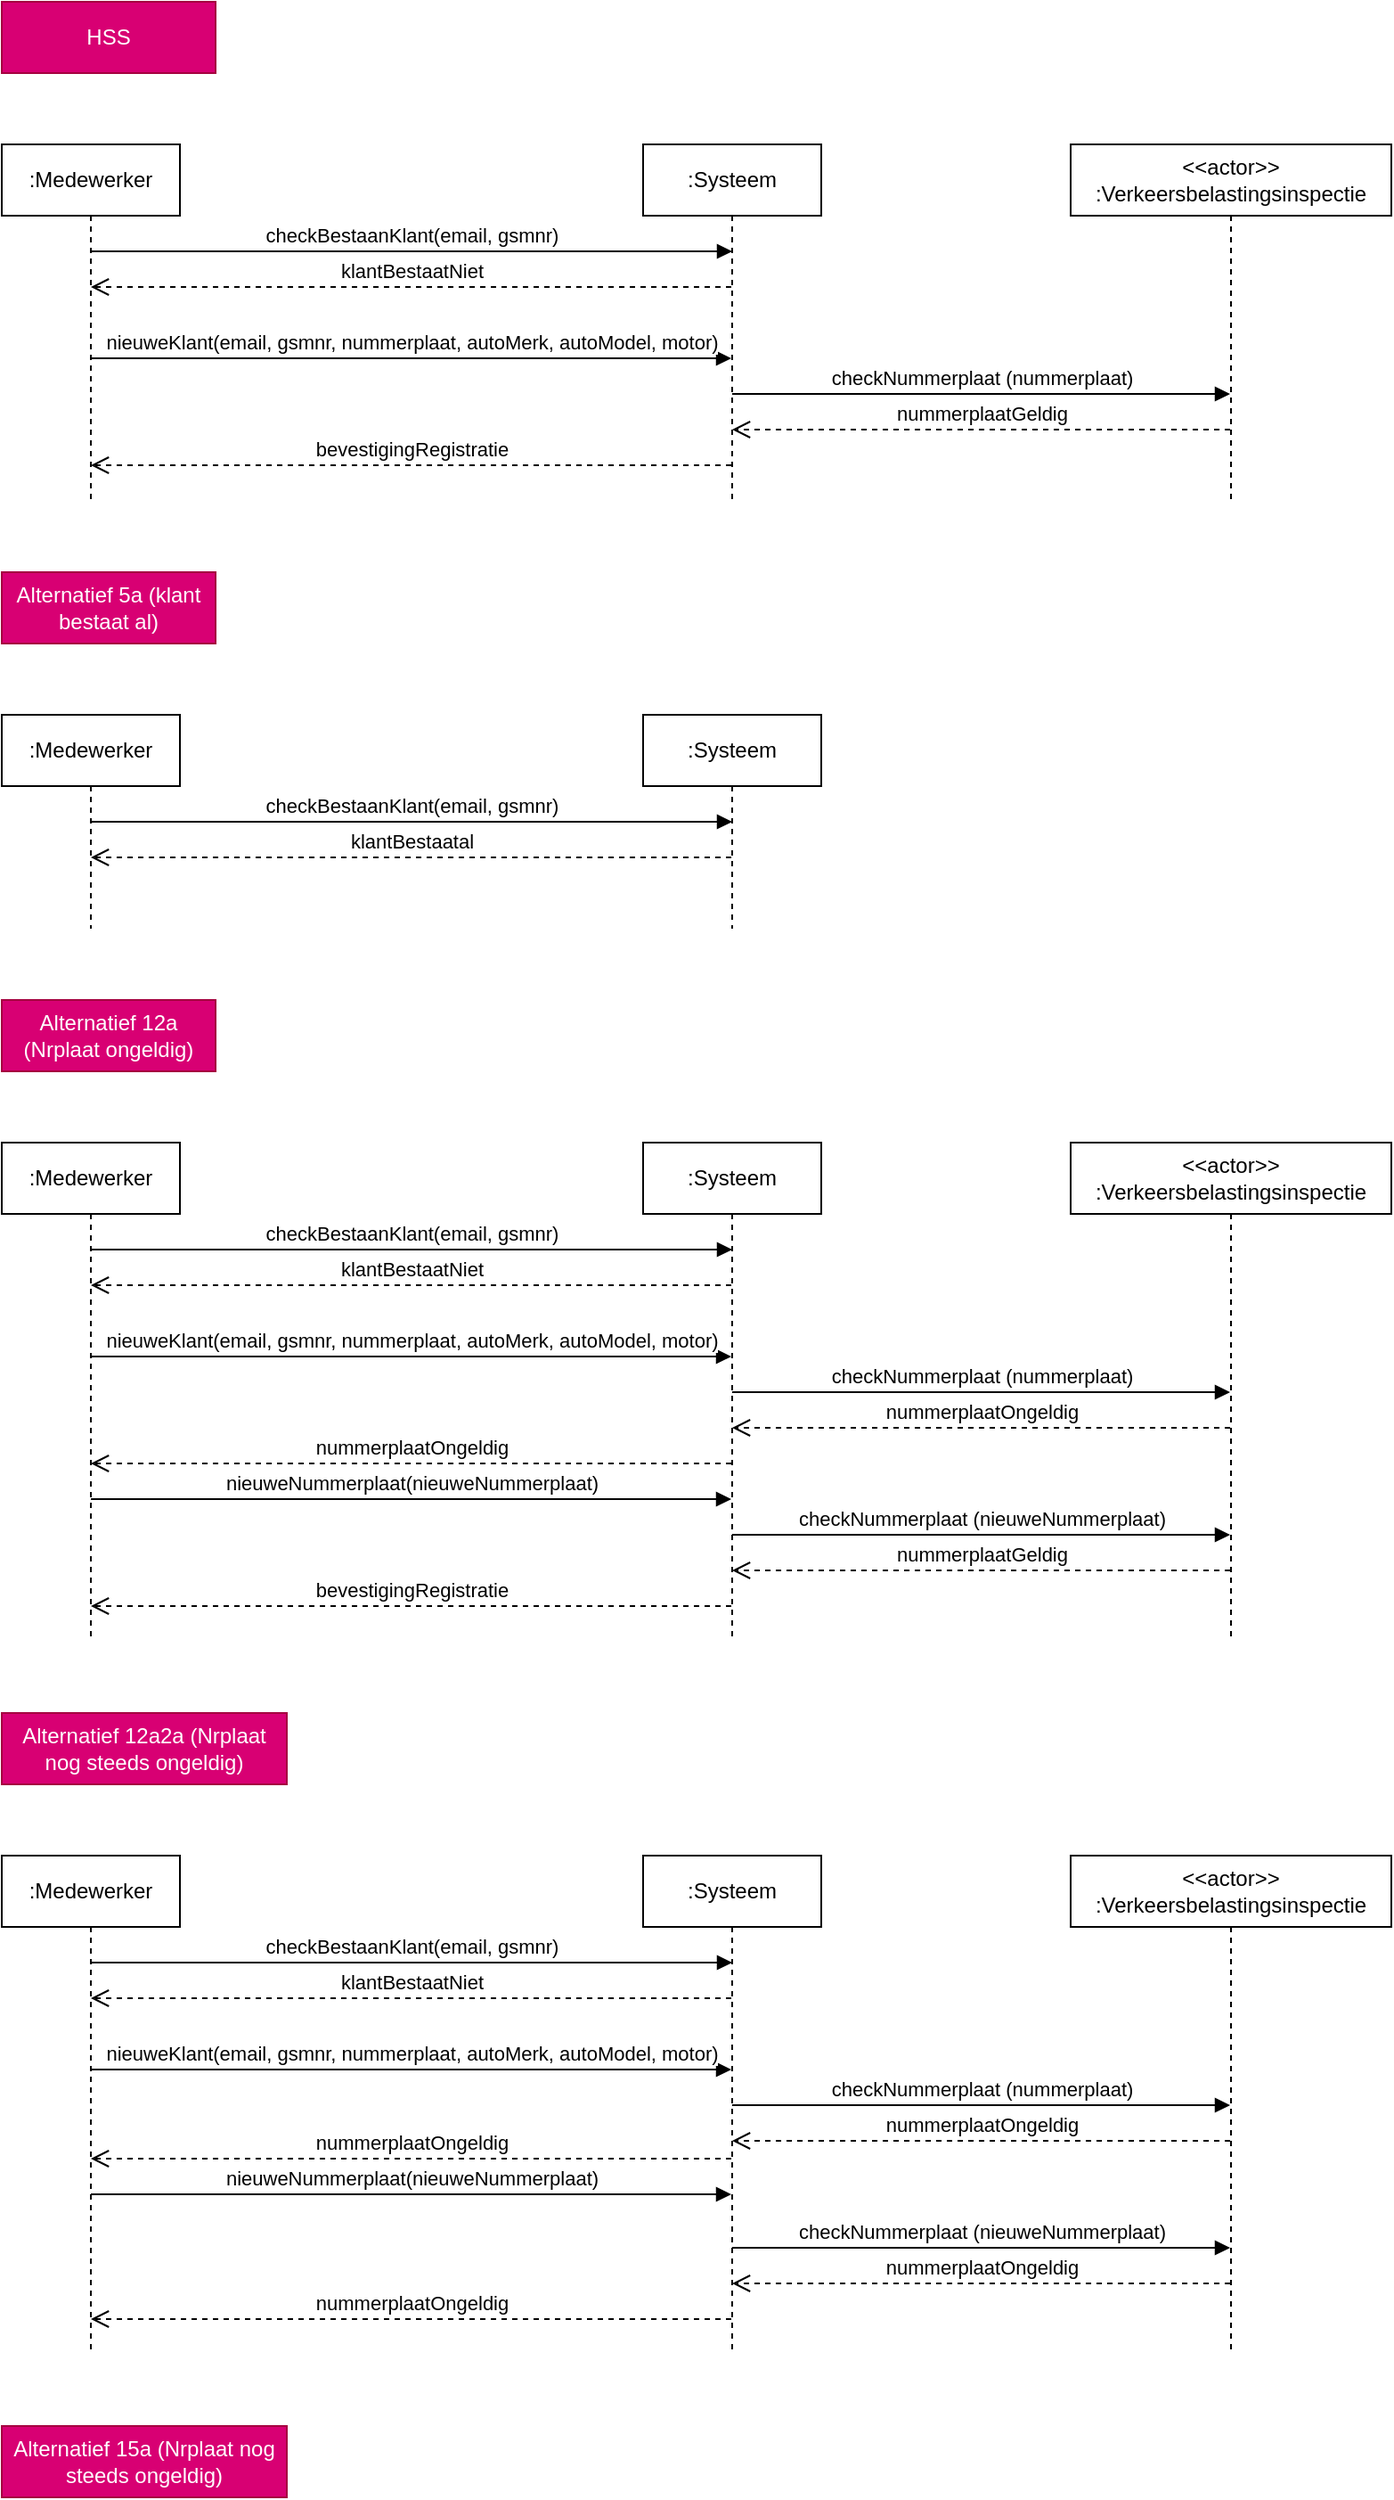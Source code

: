<mxfile version="21.3.2" type="google">
  <diagram name="Page-1" id="2YBvvXClWsGukQMizWep">
    <mxGraphModel grid="1" page="1" gridSize="10" guides="1" tooltips="1" connect="1" arrows="1" fold="1" pageScale="1" pageWidth="850" pageHeight="1100" math="0" shadow="0">
      <root>
        <mxCell id="0" />
        <mxCell id="1" parent="0" />
        <mxCell id="aM9ryv3xv72pqoxQDRHE-1" value=":Medewerker" style="shape=umlLifeline;perimeter=lifelinePerimeter;whiteSpace=wrap;html=1;container=0;dropTarget=0;collapsible=0;recursiveResize=0;outlineConnect=0;portConstraint=eastwest;newEdgeStyle={&quot;edgeStyle&quot;:&quot;elbowEdgeStyle&quot;,&quot;elbow&quot;:&quot;vertical&quot;,&quot;curved&quot;:0,&quot;rounded&quot;:0};fillColor=none;" vertex="1" parent="1">
          <mxGeometry x="40" y="80" width="100" height="200" as="geometry" />
        </mxCell>
        <mxCell id="aM9ryv3xv72pqoxQDRHE-5" value=":Systeem" style="shape=umlLifeline;perimeter=lifelinePerimeter;whiteSpace=wrap;html=1;container=0;dropTarget=0;collapsible=0;recursiveResize=0;outlineConnect=0;portConstraint=eastwest;newEdgeStyle={&quot;edgeStyle&quot;:&quot;elbowEdgeStyle&quot;,&quot;elbow&quot;:&quot;vertical&quot;,&quot;curved&quot;:0,&quot;rounded&quot;:0};" vertex="1" parent="1">
          <mxGeometry x="400" y="80" width="100" height="200" as="geometry" />
        </mxCell>
        <mxCell id="aM9ryv3xv72pqoxQDRHE-7" value="nieuweKlant(email, gsmnr, nummerplaat, autoMerk, autoModel, motor)" style="html=1;verticalAlign=bottom;endArrow=block;edgeStyle=elbowEdgeStyle;elbow=vertical;curved=0;rounded=0;" edge="1" parent="1" source="aM9ryv3xv72pqoxQDRHE-1" target="aM9ryv3xv72pqoxQDRHE-5">
          <mxGeometry relative="1" as="geometry">
            <mxPoint x="95" y="160" as="sourcePoint" />
            <Array as="points">
              <mxPoint x="250" y="200" />
              <mxPoint x="290" y="170" />
              <mxPoint x="180" y="160" />
            </Array>
            <mxPoint x="265" y="160" as="targetPoint" />
          </mxGeometry>
        </mxCell>
        <mxCell id="oTmclRGym-E0PFQDrP0C-1" value="&amp;lt;&amp;lt;actor&amp;gt;&amp;gt;&lt;br&gt;:Verkeersbelastingsinspectie" style="shape=umlLifeline;perimeter=lifelinePerimeter;whiteSpace=wrap;html=1;container=0;dropTarget=0;collapsible=0;recursiveResize=0;outlineConnect=0;portConstraint=eastwest;newEdgeStyle={&quot;edgeStyle&quot;:&quot;elbowEdgeStyle&quot;,&quot;elbow&quot;:&quot;vertical&quot;,&quot;curved&quot;:0,&quot;rounded&quot;:0};" vertex="1" parent="1">
          <mxGeometry x="640" y="80" width="180" height="200" as="geometry" />
        </mxCell>
        <mxCell id="oTmclRGym-E0PFQDrP0C-2" value="checkNummerplaat (nummerplaat)" style="html=1;verticalAlign=bottom;endArrow=block;edgeStyle=elbowEdgeStyle;elbow=vertical;curved=0;rounded=0;" edge="1" parent="1" source="aM9ryv3xv72pqoxQDRHE-5" target="oTmclRGym-E0PFQDrP0C-1">
          <mxGeometry relative="1" as="geometry">
            <mxPoint x="450" y="180" as="sourcePoint" />
            <Array as="points">
              <mxPoint x="520" y="220" />
              <mxPoint x="630" y="190" />
              <mxPoint x="500" y="190" />
              <mxPoint x="540" y="180" />
            </Array>
            <mxPoint x="810" y="180" as="targetPoint" />
          </mxGeometry>
        </mxCell>
        <mxCell id="oTmclRGym-E0PFQDrP0C-3" value="nummerplaatGeldig" style="html=1;verticalAlign=bottom;endArrow=open;dashed=1;endSize=8;edgeStyle=elbowEdgeStyle;elbow=vertical;curved=0;rounded=0;" edge="1" parent="1" source="oTmclRGym-E0PFQDrP0C-1" target="aM9ryv3xv72pqoxQDRHE-5">
          <mxGeometry relative="1" as="geometry">
            <mxPoint x="460" y="280" as="targetPoint" />
            <Array as="points">
              <mxPoint x="510" y="240" />
              <mxPoint x="600" y="210" />
              <mxPoint x="190" y="280" />
            </Array>
            <mxPoint x="100" y="280" as="sourcePoint" />
            <mxPoint as="offset" />
          </mxGeometry>
        </mxCell>
        <mxCell id="oTmclRGym-E0PFQDrP0C-4" value="bevestigingRegistratie" style="html=1;verticalAlign=bottom;endArrow=open;dashed=1;endSize=8;edgeStyle=elbowEdgeStyle;elbow=vertical;curved=0;rounded=0;" edge="1" parent="1" source="aM9ryv3xv72pqoxQDRHE-5" target="aM9ryv3xv72pqoxQDRHE-1">
          <mxGeometry relative="1" as="geometry">
            <mxPoint x="160" y="229.5" as="targetPoint" />
            <Array as="points">
              <mxPoint x="380" y="260" />
              <mxPoint x="310" y="229.5" />
              <mxPoint x="-100" y="299.5" />
            </Array>
            <mxPoint x="440" y="229.5" as="sourcePoint" />
          </mxGeometry>
        </mxCell>
        <mxCell id="oTmclRGym-E0PFQDrP0C-5" value="checkBestaanKlant(email, gsmnr)" style="html=1;verticalAlign=bottom;endArrow=block;edgeStyle=elbowEdgeStyle;elbow=vertical;curved=0;rounded=0;" edge="1" parent="1">
          <mxGeometry relative="1" as="geometry">
            <mxPoint x="90" y="140" as="sourcePoint" />
            <Array as="points">
              <mxPoint x="290" y="140" />
              <mxPoint x="180" y="130" />
            </Array>
            <mxPoint x="450" y="140" as="targetPoint" />
          </mxGeometry>
        </mxCell>
        <mxCell id="oTmclRGym-E0PFQDrP0C-6" value="klantBestaatNiet" style="html=1;verticalAlign=bottom;endArrow=open;dashed=1;endSize=8;edgeStyle=elbowEdgeStyle;elbow=vertical;curved=0;rounded=0;" edge="1" parent="1" source="aM9ryv3xv72pqoxQDRHE-5" target="aM9ryv3xv72pqoxQDRHE-1">
          <mxGeometry relative="1" as="geometry">
            <mxPoint x="170" y="160" as="targetPoint" />
            <Array as="points">
              <mxPoint x="230" y="160" />
              <mxPoint x="320" y="130" />
              <mxPoint x="-90" y="200" />
            </Array>
            <mxPoint x="450" y="160" as="sourcePoint" />
          </mxGeometry>
        </mxCell>
        <mxCell id="oTmclRGym-E0PFQDrP0C-7" value="HSS" style="text;html=1;strokeColor=#A50040;fillColor=#d80073;align=center;verticalAlign=middle;whiteSpace=wrap;rounded=0;fontColor=#ffffff;" vertex="1" parent="1">
          <mxGeometry x="40" width="120" height="40" as="geometry" />
        </mxCell>
        <mxCell id="oTmclRGym-E0PFQDrP0C-9" value="Alternatief 5a (klant bestaat al)" style="text;html=1;strokeColor=#A50040;fillColor=#d80073;align=center;verticalAlign=middle;whiteSpace=wrap;rounded=0;fontColor=#ffffff;" vertex="1" parent="1">
          <mxGeometry x="40" y="320" width="120" height="40" as="geometry" />
        </mxCell>
        <mxCell id="oTmclRGym-E0PFQDrP0C-10" value=":Medewerker" style="shape=umlLifeline;perimeter=lifelinePerimeter;whiteSpace=wrap;html=1;container=0;dropTarget=0;collapsible=0;recursiveResize=0;outlineConnect=0;portConstraint=eastwest;newEdgeStyle={&quot;edgeStyle&quot;:&quot;elbowEdgeStyle&quot;,&quot;elbow&quot;:&quot;vertical&quot;,&quot;curved&quot;:0,&quot;rounded&quot;:0};fillColor=none;" vertex="1" parent="1">
          <mxGeometry x="40" y="400" width="100" height="120" as="geometry" />
        </mxCell>
        <mxCell id="oTmclRGym-E0PFQDrP0C-11" value=":Systeem" style="shape=umlLifeline;perimeter=lifelinePerimeter;whiteSpace=wrap;html=1;container=0;dropTarget=0;collapsible=0;recursiveResize=0;outlineConnect=0;portConstraint=eastwest;newEdgeStyle={&quot;edgeStyle&quot;:&quot;elbowEdgeStyle&quot;,&quot;elbow&quot;:&quot;vertical&quot;,&quot;curved&quot;:0,&quot;rounded&quot;:0};" vertex="1" parent="1">
          <mxGeometry x="400" y="400" width="100" height="120" as="geometry" />
        </mxCell>
        <mxCell id="oTmclRGym-E0PFQDrP0C-17" value="checkBestaanKlant(email, gsmnr)" style="html=1;verticalAlign=bottom;endArrow=block;edgeStyle=elbowEdgeStyle;elbow=vertical;curved=0;rounded=0;" edge="1" parent="1">
          <mxGeometry relative="1" as="geometry">
            <mxPoint x="90" y="460" as="sourcePoint" />
            <Array as="points">
              <mxPoint x="290" y="460" />
              <mxPoint x="180" y="450" />
            </Array>
            <mxPoint x="450" y="460" as="targetPoint" />
          </mxGeometry>
        </mxCell>
        <mxCell id="oTmclRGym-E0PFQDrP0C-18" value="klantBestaatal" style="html=1;verticalAlign=bottom;endArrow=open;dashed=1;endSize=8;edgeStyle=elbowEdgeStyle;elbow=vertical;curved=0;rounded=0;" edge="1" parent="1" source="oTmclRGym-E0PFQDrP0C-11" target="oTmclRGym-E0PFQDrP0C-10">
          <mxGeometry relative="1" as="geometry">
            <mxPoint x="170" y="480" as="targetPoint" />
            <Array as="points">
              <mxPoint x="230" y="480" />
              <mxPoint x="320" y="450" />
              <mxPoint x="-90" y="520" />
            </Array>
            <mxPoint x="450" y="480" as="sourcePoint" />
          </mxGeometry>
        </mxCell>
        <mxCell id="oTmclRGym-E0PFQDrP0C-28" value="Alternatief 12a (Nrplaat ongeldig)" style="text;html=1;strokeColor=#A50040;fillColor=#d80073;align=center;verticalAlign=middle;whiteSpace=wrap;rounded=0;fontColor=#ffffff;" vertex="1" parent="1">
          <mxGeometry x="40" y="560" width="120" height="40" as="geometry" />
        </mxCell>
        <mxCell id="oTmclRGym-E0PFQDrP0C-32" value=":Medewerker" style="shape=umlLifeline;perimeter=lifelinePerimeter;whiteSpace=wrap;html=1;container=0;dropTarget=0;collapsible=0;recursiveResize=0;outlineConnect=0;portConstraint=eastwest;newEdgeStyle={&quot;edgeStyle&quot;:&quot;elbowEdgeStyle&quot;,&quot;elbow&quot;:&quot;vertical&quot;,&quot;curved&quot;:0,&quot;rounded&quot;:0};fillColor=none;" vertex="1" parent="1">
          <mxGeometry x="40" y="640" width="100" height="280" as="geometry" />
        </mxCell>
        <mxCell id="oTmclRGym-E0PFQDrP0C-33" value=":Systeem" style="shape=umlLifeline;perimeter=lifelinePerimeter;whiteSpace=wrap;html=1;container=0;dropTarget=0;collapsible=0;recursiveResize=0;outlineConnect=0;portConstraint=eastwest;newEdgeStyle={&quot;edgeStyle&quot;:&quot;elbowEdgeStyle&quot;,&quot;elbow&quot;:&quot;vertical&quot;,&quot;curved&quot;:0,&quot;rounded&quot;:0};" vertex="1" parent="1">
          <mxGeometry x="400" y="640" width="100" height="280" as="geometry" />
        </mxCell>
        <mxCell id="oTmclRGym-E0PFQDrP0C-34" value="nieuweKlant(email, gsmnr, nummerplaat, autoMerk, autoModel, motor)" style="html=1;verticalAlign=bottom;endArrow=block;edgeStyle=elbowEdgeStyle;elbow=vertical;curved=0;rounded=0;" edge="1" parent="1" source="oTmclRGym-E0PFQDrP0C-32" target="oTmclRGym-E0PFQDrP0C-33">
          <mxGeometry relative="1" as="geometry">
            <mxPoint x="95" y="720" as="sourcePoint" />
            <Array as="points">
              <mxPoint x="250" y="760" />
              <mxPoint x="290" y="730" />
              <mxPoint x="180" y="720" />
            </Array>
            <mxPoint x="265" y="720" as="targetPoint" />
          </mxGeometry>
        </mxCell>
        <mxCell id="oTmclRGym-E0PFQDrP0C-35" value="&amp;lt;&amp;lt;actor&amp;gt;&amp;gt;&lt;br&gt;:Verkeersbelastingsinspectie" style="shape=umlLifeline;perimeter=lifelinePerimeter;whiteSpace=wrap;html=1;container=0;dropTarget=0;collapsible=0;recursiveResize=0;outlineConnect=0;portConstraint=eastwest;newEdgeStyle={&quot;edgeStyle&quot;:&quot;elbowEdgeStyle&quot;,&quot;elbow&quot;:&quot;vertical&quot;,&quot;curved&quot;:0,&quot;rounded&quot;:0};" vertex="1" parent="1">
          <mxGeometry x="640" y="640" width="180" height="280" as="geometry" />
        </mxCell>
        <mxCell id="oTmclRGym-E0PFQDrP0C-36" value="checkNummerplaat (nummerplaat)" style="html=1;verticalAlign=bottom;endArrow=block;edgeStyle=elbowEdgeStyle;elbow=vertical;curved=0;rounded=0;" edge="1" parent="1" source="oTmclRGym-E0PFQDrP0C-33" target="oTmclRGym-E0PFQDrP0C-35">
          <mxGeometry relative="1" as="geometry">
            <mxPoint x="450" y="740" as="sourcePoint" />
            <Array as="points">
              <mxPoint x="520" y="780" />
              <mxPoint x="630" y="750" />
              <mxPoint x="500" y="750" />
              <mxPoint x="540" y="740" />
            </Array>
            <mxPoint x="810" y="740" as="targetPoint" />
          </mxGeometry>
        </mxCell>
        <mxCell id="oTmclRGym-E0PFQDrP0C-37" value="nummerplaatOngeldig" style="html=1;verticalAlign=bottom;endArrow=open;dashed=1;endSize=8;edgeStyle=elbowEdgeStyle;elbow=vertical;curved=0;rounded=0;" edge="1" parent="1" source="oTmclRGym-E0PFQDrP0C-35" target="oTmclRGym-E0PFQDrP0C-33">
          <mxGeometry relative="1" as="geometry">
            <mxPoint x="460" y="840" as="targetPoint" />
            <Array as="points">
              <mxPoint x="540" y="800" />
              <mxPoint x="510" y="800" />
              <mxPoint x="600" y="770" />
              <mxPoint x="190" y="840" />
            </Array>
            <mxPoint x="100" y="840" as="sourcePoint" />
          </mxGeometry>
        </mxCell>
        <mxCell id="oTmclRGym-E0PFQDrP0C-38" value="bevestigingRegistratie" style="html=1;verticalAlign=bottom;endArrow=open;dashed=1;endSize=8;edgeStyle=elbowEdgeStyle;elbow=vertical;curved=0;rounded=0;" edge="1" parent="1" source="oTmclRGym-E0PFQDrP0C-33" target="oTmclRGym-E0PFQDrP0C-32">
          <mxGeometry relative="1" as="geometry">
            <mxPoint x="160" y="789.5" as="targetPoint" />
            <Array as="points">
              <mxPoint x="370" y="900" />
              <mxPoint x="390" y="880" />
              <mxPoint x="360" y="860" />
              <mxPoint x="230" y="840" />
              <mxPoint x="380" y="820" />
              <mxPoint x="310" y="789.5" />
              <mxPoint x="-100" y="859.5" />
            </Array>
            <mxPoint x="440" y="789.5" as="sourcePoint" />
          </mxGeometry>
        </mxCell>
        <mxCell id="oTmclRGym-E0PFQDrP0C-39" value="checkBestaanKlant(email, gsmnr)" style="html=1;verticalAlign=bottom;endArrow=block;edgeStyle=elbowEdgeStyle;elbow=vertical;curved=0;rounded=0;" edge="1" parent="1">
          <mxGeometry relative="1" as="geometry">
            <mxPoint x="90" y="700" as="sourcePoint" />
            <Array as="points">
              <mxPoint x="290" y="700" />
              <mxPoint x="180" y="690" />
            </Array>
            <mxPoint x="450" y="700" as="targetPoint" />
          </mxGeometry>
        </mxCell>
        <mxCell id="oTmclRGym-E0PFQDrP0C-40" value="klantBestaatNiet" style="html=1;verticalAlign=bottom;endArrow=open;dashed=1;endSize=8;edgeStyle=elbowEdgeStyle;elbow=vertical;curved=0;rounded=0;" edge="1" parent="1" source="oTmclRGym-E0PFQDrP0C-33" target="oTmclRGym-E0PFQDrP0C-32">
          <mxGeometry relative="1" as="geometry">
            <mxPoint x="170" y="720" as="targetPoint" />
            <Array as="points">
              <mxPoint x="230" y="720" />
              <mxPoint x="320" y="690" />
              <mxPoint x="-90" y="760" />
            </Array>
            <mxPoint x="450" y="720" as="sourcePoint" />
          </mxGeometry>
        </mxCell>
        <mxCell id="oTmclRGym-E0PFQDrP0C-41" value="checkNummerplaat (nieuweNummerplaat)" style="html=1;verticalAlign=bottom;endArrow=block;edgeStyle=elbowEdgeStyle;elbow=vertical;curved=0;rounded=0;" edge="1" parent="1" source="oTmclRGym-E0PFQDrP0C-33" target="oTmclRGym-E0PFQDrP0C-35">
          <mxGeometry relative="1" as="geometry">
            <mxPoint x="450" y="850" as="sourcePoint" />
            <Array as="points">
              <mxPoint x="510" y="860" />
              <mxPoint x="520" y="850" />
              <mxPoint x="630" y="820" />
              <mxPoint x="500" y="820" />
              <mxPoint x="540" y="810" />
            </Array>
            <mxPoint x="730" y="850" as="targetPoint" />
          </mxGeometry>
        </mxCell>
        <mxCell id="oTmclRGym-E0PFQDrP0C-53" value="nummerplaatGeldig" style="html=1;verticalAlign=bottom;endArrow=open;dashed=1;endSize=8;edgeStyle=elbowEdgeStyle;elbow=vertical;curved=0;rounded=0;" edge="1" parent="1" source="oTmclRGym-E0PFQDrP0C-35" target="oTmclRGym-E0PFQDrP0C-33">
          <mxGeometry relative="1" as="geometry">
            <mxPoint x="450" y="870" as="targetPoint" />
            <Array as="points">
              <mxPoint x="510" y="880" />
              <mxPoint x="540" y="870" />
              <mxPoint x="510" y="870" />
              <mxPoint x="600" y="840" />
              <mxPoint x="190" y="910" />
            </Array>
            <mxPoint x="730" y="870" as="sourcePoint" />
          </mxGeometry>
        </mxCell>
        <mxCell id="oTmclRGym-E0PFQDrP0C-54" value="nummerplaatOngeldig" style="html=1;verticalAlign=bottom;endArrow=open;dashed=1;endSize=8;edgeStyle=elbowEdgeStyle;elbow=vertical;curved=0;rounded=0;" edge="1" parent="1" source="oTmclRGym-E0PFQDrP0C-33" target="oTmclRGym-E0PFQDrP0C-32">
          <mxGeometry relative="1" as="geometry">
            <mxPoint x="170" y="820" as="targetPoint" />
            <Array as="points">
              <mxPoint x="260" y="820" />
              <mxPoint x="230" y="820" />
              <mxPoint x="320" y="790" />
              <mxPoint x="-90" y="860" />
            </Array>
            <mxPoint x="450" y="820" as="sourcePoint" />
          </mxGeometry>
        </mxCell>
        <mxCell id="oTmclRGym-E0PFQDrP0C-55" value="nieuweNummerplaat(nieuweNummerplaat)" style="html=1;verticalAlign=bottom;endArrow=block;edgeStyle=elbowEdgeStyle;elbow=vertical;curved=0;rounded=0;" edge="1" parent="1" source="oTmclRGym-E0PFQDrP0C-32" target="oTmclRGym-E0PFQDrP0C-33">
          <mxGeometry relative="1" as="geometry">
            <mxPoint x="90" y="840" as="sourcePoint" />
            <Array as="points">
              <mxPoint x="250" y="840" />
              <mxPoint x="290" y="810" />
              <mxPoint x="180" y="800" />
            </Array>
            <mxPoint x="450" y="840" as="targetPoint" />
          </mxGeometry>
        </mxCell>
        <mxCell id="oTmclRGym-E0PFQDrP0C-56" value="Alternatief 12a2a (Nrplaat nog steeds ongeldig)" style="text;html=1;strokeColor=#A50040;fillColor=#d80073;align=center;verticalAlign=middle;whiteSpace=wrap;rounded=0;fontColor=#ffffff;" vertex="1" parent="1">
          <mxGeometry x="40" y="960" width="160" height="40" as="geometry" />
        </mxCell>
        <mxCell id="oTmclRGym-E0PFQDrP0C-57" value=":Medewerker" style="shape=umlLifeline;perimeter=lifelinePerimeter;whiteSpace=wrap;html=1;container=0;dropTarget=0;collapsible=0;recursiveResize=0;outlineConnect=0;portConstraint=eastwest;newEdgeStyle={&quot;edgeStyle&quot;:&quot;elbowEdgeStyle&quot;,&quot;elbow&quot;:&quot;vertical&quot;,&quot;curved&quot;:0,&quot;rounded&quot;:0};fillColor=none;" vertex="1" parent="1">
          <mxGeometry x="40" y="1040" width="100" height="280" as="geometry" />
        </mxCell>
        <mxCell id="oTmclRGym-E0PFQDrP0C-58" value=":Systeem" style="shape=umlLifeline;perimeter=lifelinePerimeter;whiteSpace=wrap;html=1;container=0;dropTarget=0;collapsible=0;recursiveResize=0;outlineConnect=0;portConstraint=eastwest;newEdgeStyle={&quot;edgeStyle&quot;:&quot;elbowEdgeStyle&quot;,&quot;elbow&quot;:&quot;vertical&quot;,&quot;curved&quot;:0,&quot;rounded&quot;:0};" vertex="1" parent="1">
          <mxGeometry x="400" y="1040" width="100" height="280" as="geometry" />
        </mxCell>
        <mxCell id="oTmclRGym-E0PFQDrP0C-59" value="nieuweKlant(email, gsmnr, nummerplaat, autoMerk, autoModel, motor)" style="html=1;verticalAlign=bottom;endArrow=block;edgeStyle=elbowEdgeStyle;elbow=vertical;curved=0;rounded=0;" edge="1" parent="1" source="oTmclRGym-E0PFQDrP0C-57" target="oTmclRGym-E0PFQDrP0C-58">
          <mxGeometry relative="1" as="geometry">
            <mxPoint x="95" y="1120" as="sourcePoint" />
            <Array as="points">
              <mxPoint x="250" y="1160" />
              <mxPoint x="290" y="1130" />
              <mxPoint x="180" y="1120" />
            </Array>
            <mxPoint x="265" y="1120" as="targetPoint" />
          </mxGeometry>
        </mxCell>
        <mxCell id="oTmclRGym-E0PFQDrP0C-60" value="&amp;lt;&amp;lt;actor&amp;gt;&amp;gt;&lt;br&gt;:Verkeersbelastingsinspectie" style="shape=umlLifeline;perimeter=lifelinePerimeter;whiteSpace=wrap;html=1;container=0;dropTarget=0;collapsible=0;recursiveResize=0;outlineConnect=0;portConstraint=eastwest;newEdgeStyle={&quot;edgeStyle&quot;:&quot;elbowEdgeStyle&quot;,&quot;elbow&quot;:&quot;vertical&quot;,&quot;curved&quot;:0,&quot;rounded&quot;:0};" vertex="1" parent="1">
          <mxGeometry x="640" y="1040" width="180" height="280" as="geometry" />
        </mxCell>
        <mxCell id="oTmclRGym-E0PFQDrP0C-61" value="checkNummerplaat (nummerplaat)" style="html=1;verticalAlign=bottom;endArrow=block;edgeStyle=elbowEdgeStyle;elbow=vertical;curved=0;rounded=0;" edge="1" parent="1" source="oTmclRGym-E0PFQDrP0C-58" target="oTmclRGym-E0PFQDrP0C-60">
          <mxGeometry relative="1" as="geometry">
            <mxPoint x="450" y="1140" as="sourcePoint" />
            <Array as="points">
              <mxPoint x="520" y="1180" />
              <mxPoint x="630" y="1150" />
              <mxPoint x="500" y="1150" />
              <mxPoint x="540" y="1140" />
            </Array>
            <mxPoint x="810" y="1140" as="targetPoint" />
          </mxGeometry>
        </mxCell>
        <mxCell id="oTmclRGym-E0PFQDrP0C-62" value="nummerplaatOngeldig" style="html=1;verticalAlign=bottom;endArrow=open;dashed=1;endSize=8;edgeStyle=elbowEdgeStyle;elbow=vertical;curved=0;rounded=0;" edge="1" parent="1" source="oTmclRGym-E0PFQDrP0C-60" target="oTmclRGym-E0PFQDrP0C-58">
          <mxGeometry relative="1" as="geometry">
            <mxPoint x="460" y="1240" as="targetPoint" />
            <Array as="points">
              <mxPoint x="540" y="1200" />
              <mxPoint x="510" y="1200" />
              <mxPoint x="600" y="1170" />
              <mxPoint x="190" y="1240" />
            </Array>
            <mxPoint x="100" y="1240" as="sourcePoint" />
          </mxGeometry>
        </mxCell>
        <mxCell id="oTmclRGym-E0PFQDrP0C-64" value="checkBestaanKlant(email, gsmnr)" style="html=1;verticalAlign=bottom;endArrow=block;edgeStyle=elbowEdgeStyle;elbow=vertical;curved=0;rounded=0;" edge="1" parent="1">
          <mxGeometry relative="1" as="geometry">
            <mxPoint x="90" y="1100" as="sourcePoint" />
            <Array as="points">
              <mxPoint x="290" y="1100" />
              <mxPoint x="180" y="1090" />
            </Array>
            <mxPoint x="450" y="1100" as="targetPoint" />
          </mxGeometry>
        </mxCell>
        <mxCell id="oTmclRGym-E0PFQDrP0C-65" value="klantBestaatNiet" style="html=1;verticalAlign=bottom;endArrow=open;dashed=1;endSize=8;edgeStyle=elbowEdgeStyle;elbow=vertical;curved=0;rounded=0;" edge="1" parent="1" source="oTmclRGym-E0PFQDrP0C-58" target="oTmclRGym-E0PFQDrP0C-57">
          <mxGeometry relative="1" as="geometry">
            <mxPoint x="170" y="1120" as="targetPoint" />
            <Array as="points">
              <mxPoint x="230" y="1120" />
              <mxPoint x="320" y="1090" />
              <mxPoint x="-90" y="1160" />
            </Array>
            <mxPoint x="450" y="1120" as="sourcePoint" />
          </mxGeometry>
        </mxCell>
        <mxCell id="oTmclRGym-E0PFQDrP0C-66" value="checkNummerplaat (nieuweNummerplaat)" style="html=1;verticalAlign=bottom;endArrow=block;edgeStyle=elbowEdgeStyle;elbow=vertical;curved=0;rounded=0;" edge="1" parent="1" source="oTmclRGym-E0PFQDrP0C-58" target="oTmclRGym-E0PFQDrP0C-60">
          <mxGeometry relative="1" as="geometry">
            <mxPoint x="450" y="1250" as="sourcePoint" />
            <Array as="points">
              <mxPoint x="510" y="1260" />
              <mxPoint x="520" y="1250" />
              <mxPoint x="630" y="1220" />
              <mxPoint x="500" y="1220" />
              <mxPoint x="540" y="1210" />
            </Array>
            <mxPoint x="730" y="1250" as="targetPoint" />
          </mxGeometry>
        </mxCell>
        <mxCell id="oTmclRGym-E0PFQDrP0C-67" value="nummerplaatOngeldig" style="html=1;verticalAlign=bottom;endArrow=open;dashed=1;endSize=8;edgeStyle=elbowEdgeStyle;elbow=vertical;curved=0;rounded=0;" edge="1" parent="1" source="oTmclRGym-E0PFQDrP0C-60" target="oTmclRGym-E0PFQDrP0C-58">
          <mxGeometry relative="1" as="geometry">
            <mxPoint x="450" y="1270" as="targetPoint" />
            <Array as="points">
              <mxPoint x="510" y="1280" />
              <mxPoint x="540" y="1270" />
              <mxPoint x="510" y="1270" />
              <mxPoint x="600" y="1240" />
              <mxPoint x="190" y="1310" />
            </Array>
            <mxPoint x="730" y="1270" as="sourcePoint" />
          </mxGeometry>
        </mxCell>
        <mxCell id="oTmclRGym-E0PFQDrP0C-69" value="nieuweNummerplaat(nieuweNummerplaat)" style="html=1;verticalAlign=bottom;endArrow=block;edgeStyle=elbowEdgeStyle;elbow=vertical;curved=0;rounded=0;" edge="1" parent="1" source="oTmclRGym-E0PFQDrP0C-57" target="oTmclRGym-E0PFQDrP0C-58">
          <mxGeometry relative="1" as="geometry">
            <mxPoint x="90" y="1240" as="sourcePoint" />
            <Array as="points">
              <mxPoint x="200" y="1230" />
              <mxPoint x="250" y="1240" />
              <mxPoint x="290" y="1210" />
              <mxPoint x="180" y="1200" />
            </Array>
            <mxPoint x="450" y="1240" as="targetPoint" />
            <mxPoint as="offset" />
          </mxGeometry>
        </mxCell>
        <mxCell id="oTmclRGym-E0PFQDrP0C-70" value="nummerplaatOngeldig" style="html=1;verticalAlign=bottom;endArrow=open;dashed=1;endSize=8;edgeStyle=elbowEdgeStyle;elbow=vertical;curved=0;rounded=0;" edge="1" parent="1" source="oTmclRGym-E0PFQDrP0C-58" target="oTmclRGym-E0PFQDrP0C-57">
          <mxGeometry relative="1" as="geometry">
            <mxPoint x="90" y="1210" as="targetPoint" />
            <Array as="points">
              <mxPoint x="260" y="1210" />
              <mxPoint x="230" y="1210" />
              <mxPoint x="320" y="1180" />
              <mxPoint x="-90" y="1250" />
            </Array>
            <mxPoint x="450" y="1210" as="sourcePoint" />
          </mxGeometry>
        </mxCell>
        <mxCell id="oTmclRGym-E0PFQDrP0C-71" value="nummerplaatOngeldig" style="html=1;verticalAlign=bottom;endArrow=open;dashed=1;endSize=8;edgeStyle=elbowEdgeStyle;elbow=vertical;curved=0;rounded=0;" edge="1" parent="1" source="oTmclRGym-E0PFQDrP0C-58" target="oTmclRGym-E0PFQDrP0C-57">
          <mxGeometry relative="1" as="geometry">
            <mxPoint x="90" y="1300" as="targetPoint" />
            <Array as="points">
              <mxPoint x="260" y="1300" />
              <mxPoint x="230" y="1300" />
              <mxPoint x="320" y="1270" />
              <mxPoint x="-90" y="1340" />
            </Array>
            <mxPoint x="450" y="1300" as="sourcePoint" />
          </mxGeometry>
        </mxCell>
        <mxCell id="oTmclRGym-E0PFQDrP0C-72" value="Alternatief 15a (Nrplaat nog steeds ongeldig)" style="text;html=1;strokeColor=#A50040;fillColor=#d80073;align=center;verticalAlign=middle;whiteSpace=wrap;rounded=0;fontColor=#ffffff;" vertex="1" parent="1">
          <mxGeometry x="40" y="1360" width="160" height="40" as="geometry" />
        </mxCell>
      </root>
    </mxGraphModel>
  </diagram>
</mxfile>
